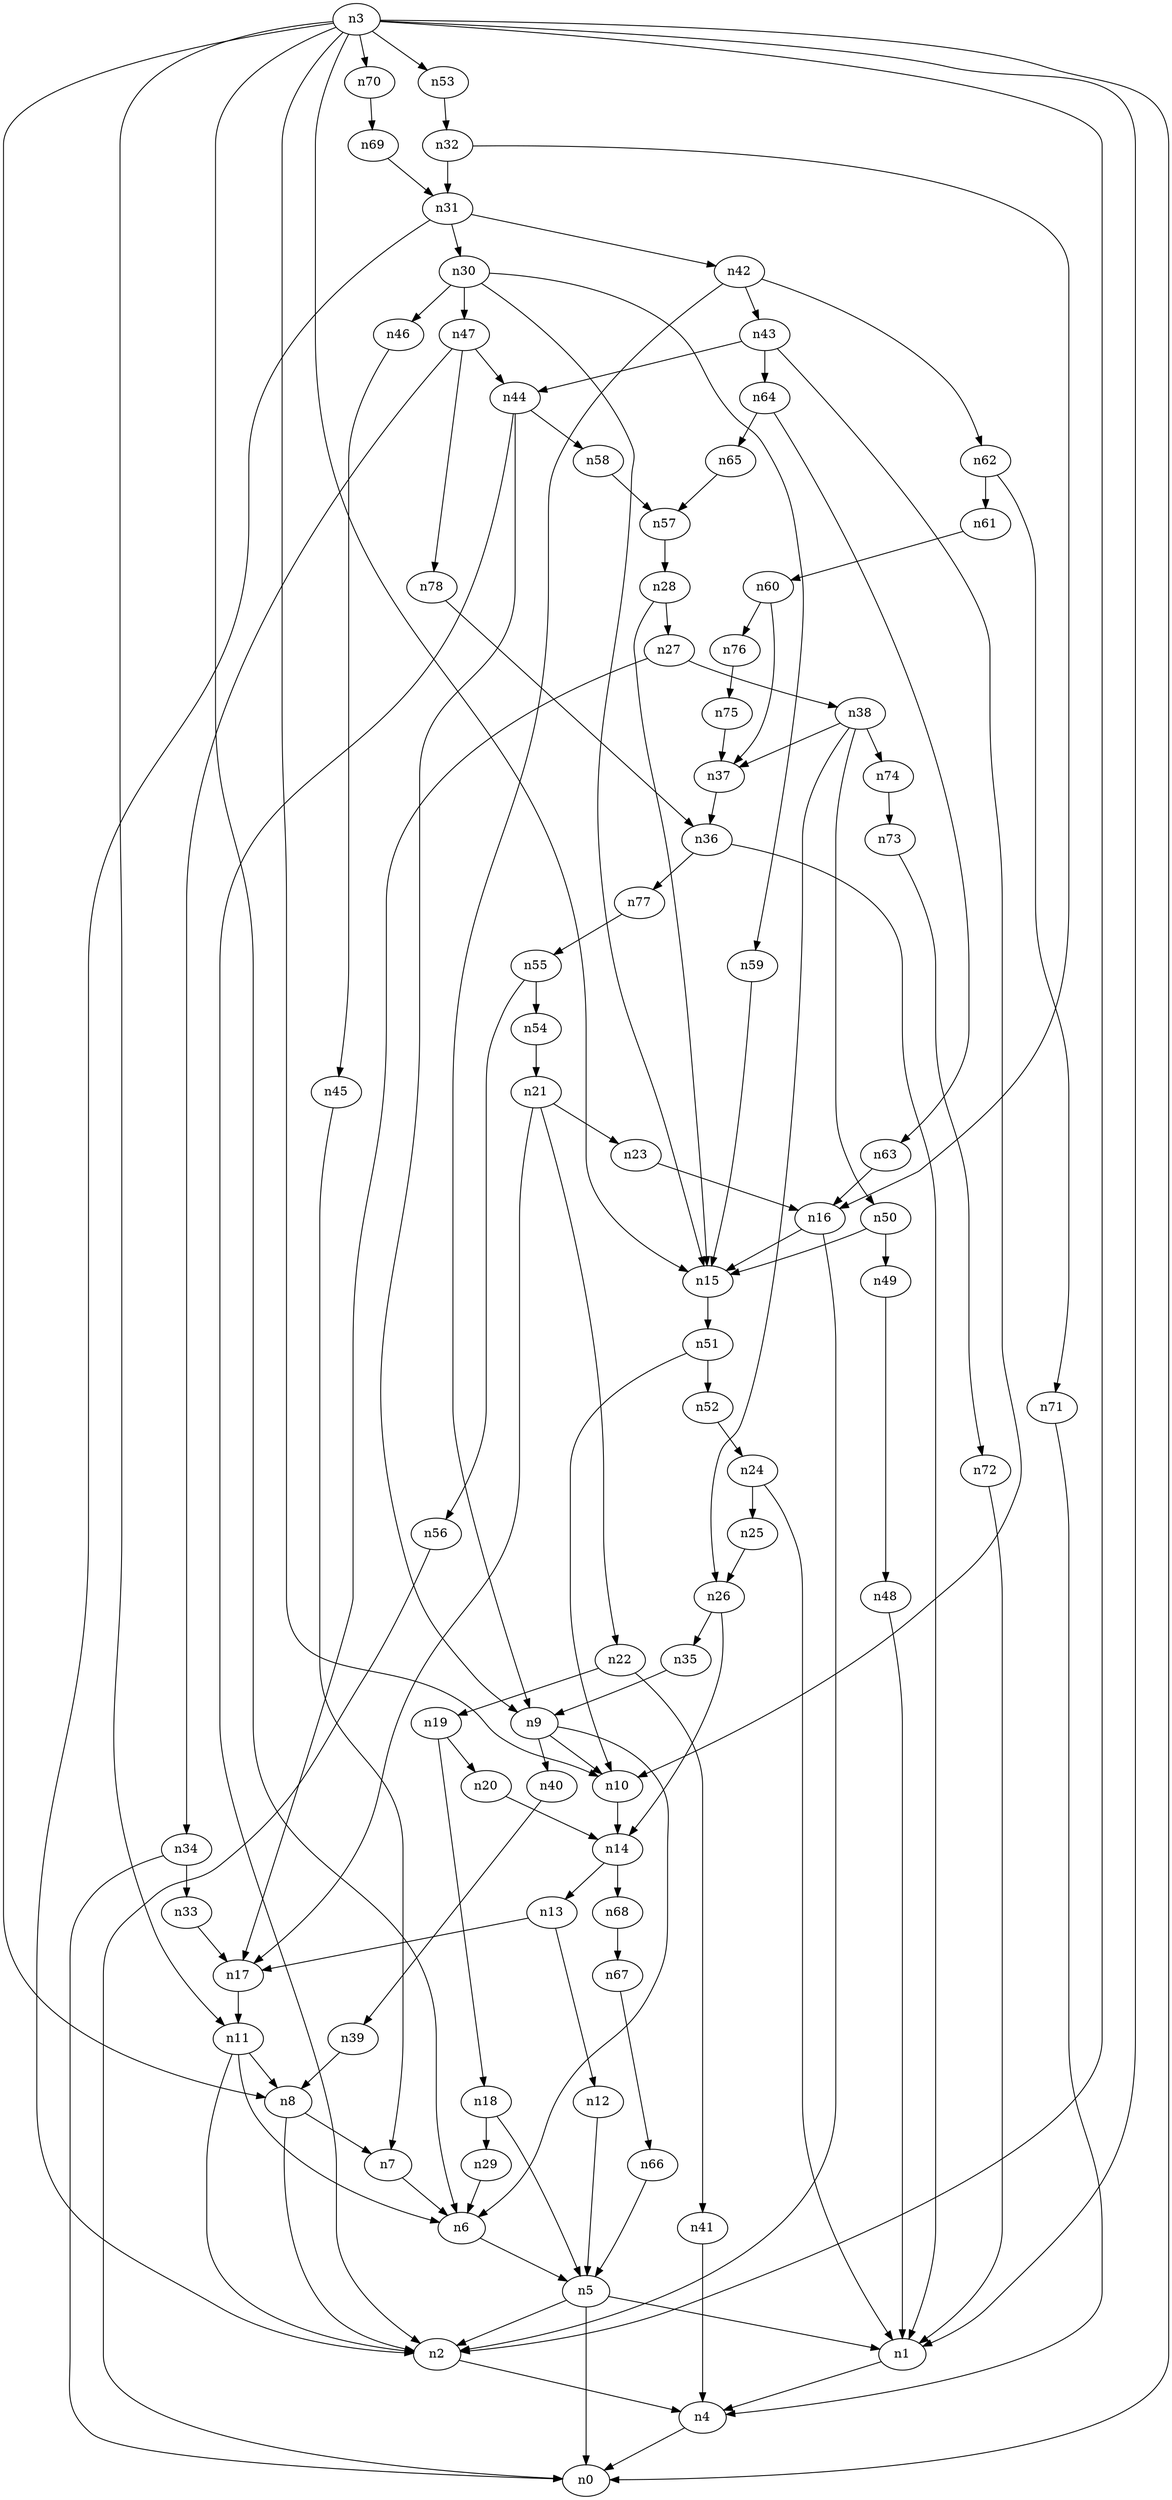 digraph G {
	n1 -> n4	 [_graphml_id=e4];
	n2 -> n4	 [_graphml_id=e7];
	n3 -> n0	 [_graphml_id=e0];
	n3 -> n1	 [_graphml_id=e3];
	n3 -> n2	 [_graphml_id=e6];
	n3 -> n6	 [_graphml_id=e18];
	n3 -> n8	 [_graphml_id=e28];
	n3 -> n10	 [_graphml_id=e15];
	n3 -> n11	 [_graphml_id=e16];
	n3 -> n15	 [_graphml_id=e23];
	n3 -> n53	 [_graphml_id=e87];
	n3 -> n70	 [_graphml_id=e115];
	n4 -> n0	 [_graphml_id=e1];
	n5 -> n0	 [_graphml_id=e2];
	n5 -> n1	 [_graphml_id=e5];
	n5 -> n2	 [_graphml_id=e8];
	n6 -> n5	 [_graphml_id=e9];
	n7 -> n6	 [_graphml_id=e10];
	n8 -> n2	 [_graphml_id=e12];
	n8 -> n7	 [_graphml_id=e11];
	n9 -> n6	 [_graphml_id=e13];
	n9 -> n10	 [_graphml_id=e14];
	n9 -> n40	 [_graphml_id=e65];
	n10 -> n14	 [_graphml_id=e22];
	n11 -> n2	 [_graphml_id=e38];
	n11 -> n6	 [_graphml_id=e48];
	n11 -> n8	 [_graphml_id=e17];
	n12 -> n5	 [_graphml_id=e19];
	n13 -> n12	 [_graphml_id=e20];
	n13 -> n17	 [_graphml_id=e27];
	n14 -> n13	 [_graphml_id=e21];
	n14 -> n68	 [_graphml_id=e112];
	n15 -> n51	 [_graphml_id=e83];
	n16 -> n2	 [_graphml_id=e25];
	n16 -> n15	 [_graphml_id=e24];
	n17 -> n11	 [_graphml_id=e26];
	n18 -> n5	 [_graphml_id=e29];
	n18 -> n29	 [_graphml_id=e47];
	n19 -> n18	 [_graphml_id=e30];
	n19 -> n20	 [_graphml_id=e31];
	n20 -> n14	 [_graphml_id=e32];
	n21 -> n17	 [_graphml_id=e33];
	n21 -> n22	 [_graphml_id=e34];
	n21 -> n23	 [_graphml_id=e37];
	n22 -> n19	 [_graphml_id=e35];
	n22 -> n41	 [_graphml_id=e67];
	n23 -> n16	 [_graphml_id=e36];
	n24 -> n1	 [_graphml_id=e39];
	n24 -> n25	 [_graphml_id=e40];
	n25 -> n26	 [_graphml_id=e41];
	n26 -> n14	 [_graphml_id=e42];
	n26 -> n35	 [_graphml_id=e56];
	n27 -> n17	 [_graphml_id=e43];
	n27 -> n38	 [_graphml_id=e68];
	n28 -> n15	 [_graphml_id=e45];
	n28 -> n27	 [_graphml_id=e44];
	n29 -> n6	 [_graphml_id=e46];
	n30 -> n15	 [_graphml_id=e49];
	n30 -> n46	 [_graphml_id=e75];
	n30 -> n47	 [_graphml_id=e128];
	n30 -> n59	 [_graphml_id=e96];
	n31 -> n2	 [_graphml_id=e58];
	n31 -> n30	 [_graphml_id=e50];
	n31 -> n42	 [_graphml_id=e98];
	n32 -> n16	 [_graphml_id=e52];
	n32 -> n31	 [_graphml_id=e51];
	n33 -> n17	 [_graphml_id=e53];
	n34 -> n0	 [_graphml_id=e55];
	n34 -> n33	 [_graphml_id=e54];
	n35 -> n9	 [_graphml_id=e57];
	n36 -> n1	 [_graphml_id=e59];
	n36 -> n77	 [_graphml_id=e126];
	n37 -> n36	 [_graphml_id=e60];
	n38 -> n26	 [_graphml_id=e62];
	n38 -> n37	 [_graphml_id=e61];
	n38 -> n50	 [_graphml_id=e82];
	n38 -> n74	 [_graphml_id=e122];
	n39 -> n8	 [_graphml_id=e63];
	n40 -> n39	 [_graphml_id=e64];
	n41 -> n4	 [_graphml_id=e66];
	n42 -> n9	 [_graphml_id=e69];
	n42 -> n43	 [_graphml_id=e70];
	n42 -> n62	 [_graphml_id=e102];
	n43 -> n10	 [_graphml_id=e78];
	n43 -> n44	 [_graphml_id=e71];
	n43 -> n64	 [_graphml_id=e105];
	n44 -> n2	 [_graphml_id=e72];
	n44 -> n9	 [_graphml_id=e88];
	n44 -> n58	 [_graphml_id=e95];
	n45 -> n7	 [_graphml_id=e73];
	n46 -> n45	 [_graphml_id=e74];
	n47 -> n34	 [_graphml_id=e77];
	n47 -> n44	 [_graphml_id=e76];
	n47 -> n78	 [_graphml_id=e129];
	n48 -> n1	 [_graphml_id=e79];
	n49 -> n48	 [_graphml_id=e80];
	n50 -> n15	 [_graphml_id=e108];
	n50 -> n49	 [_graphml_id=e81];
	n51 -> n10	 [_graphml_id=e118];
	n51 -> n52	 [_graphml_id=e84];
	n52 -> n24	 [_graphml_id=e85];
	n53 -> n32	 [_graphml_id=e86];
	n54 -> n21	 [_graphml_id=e89];
	n55 -> n54	 [_graphml_id=e90];
	n55 -> n56	 [_graphml_id=e91];
	n56 -> n0	 [_graphml_id=e92];
	n57 -> n28	 [_graphml_id=e93];
	n58 -> n57	 [_graphml_id=e94];
	n59 -> n15	 [_graphml_id=e97];
	n60 -> n37	 [_graphml_id=e99];
	n60 -> n76	 [_graphml_id=e125];
	n61 -> n60	 [_graphml_id=e100];
	n62 -> n61	 [_graphml_id=e101];
	n62 -> n71	 [_graphml_id=e116];
	n63 -> n16	 [_graphml_id=e103];
	n64 -> n63	 [_graphml_id=e104];
	n64 -> n65	 [_graphml_id=e107];
	n65 -> n57	 [_graphml_id=e106];
	n66 -> n5	 [_graphml_id=e109];
	n67 -> n66	 [_graphml_id=e110];
	n68 -> n67	 [_graphml_id=e111];
	n69 -> n31	 [_graphml_id=e113];
	n70 -> n69	 [_graphml_id=e114];
	n71 -> n4	 [_graphml_id=e117];
	n72 -> n1	 [_graphml_id=e119];
	n73 -> n72	 [_graphml_id=e120];
	n74 -> n73	 [_graphml_id=e121];
	n75 -> n37	 [_graphml_id=e123];
	n76 -> n75	 [_graphml_id=e124];
	n77 -> n55	 [_graphml_id=e127];
	n78 -> n36	 [_graphml_id=e130];
}
